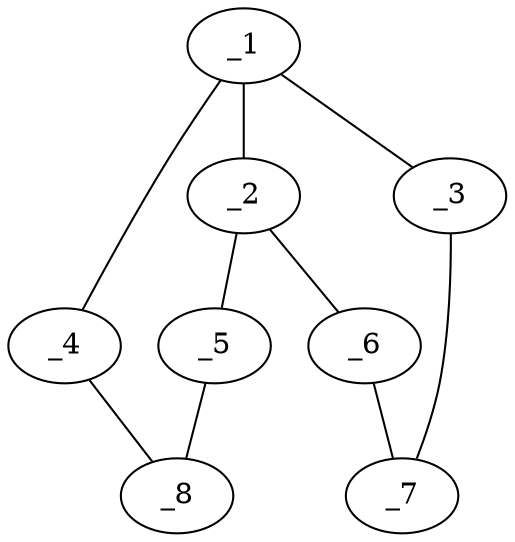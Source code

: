 graph molid53376 {
	_1	 [charge=0,
		chem=1,
		symbol="C  ",
		x="3.5388",
		y="0.5"];
	_2	 [charge=0,
		chem=4,
		symbol="N  ",
		x="3.5388",
		y="-0.5"];
	_1 -- _2	 [valence=1];
	_3	 [charge=0,
		chem=4,
		symbol="N  ",
		x="2.5878",
		y="0.809"];
	_1 -- _3	 [valence=2];
	_4	 [charge=0,
		chem=4,
		symbol="N  ",
		x="4.4899",
		y="0.809"];
	_1 -- _4	 [valence=1];
	_5	 [charge=0,
		chem=1,
		symbol="C  ",
		x="4.4899",
		y="-0.809"];
	_2 -- _5	 [valence=1];
	_6	 [charge=0,
		chem=4,
		symbol="N  ",
		x="2.5878",
		y="-0.809"];
	_2 -- _6	 [valence=1];
	_7	 [charge=0,
		chem=4,
		symbol="N  ",
		x=2,
		y=0];
	_3 -- _7	 [valence=1];
	_8	 [charge=0,
		chem=1,
		symbol="C  ",
		x="5.0777",
		y=0];
	_4 -- _8	 [valence=1];
	_5 -- _8	 [valence=1];
	_6 -- _7	 [valence=2];
}
